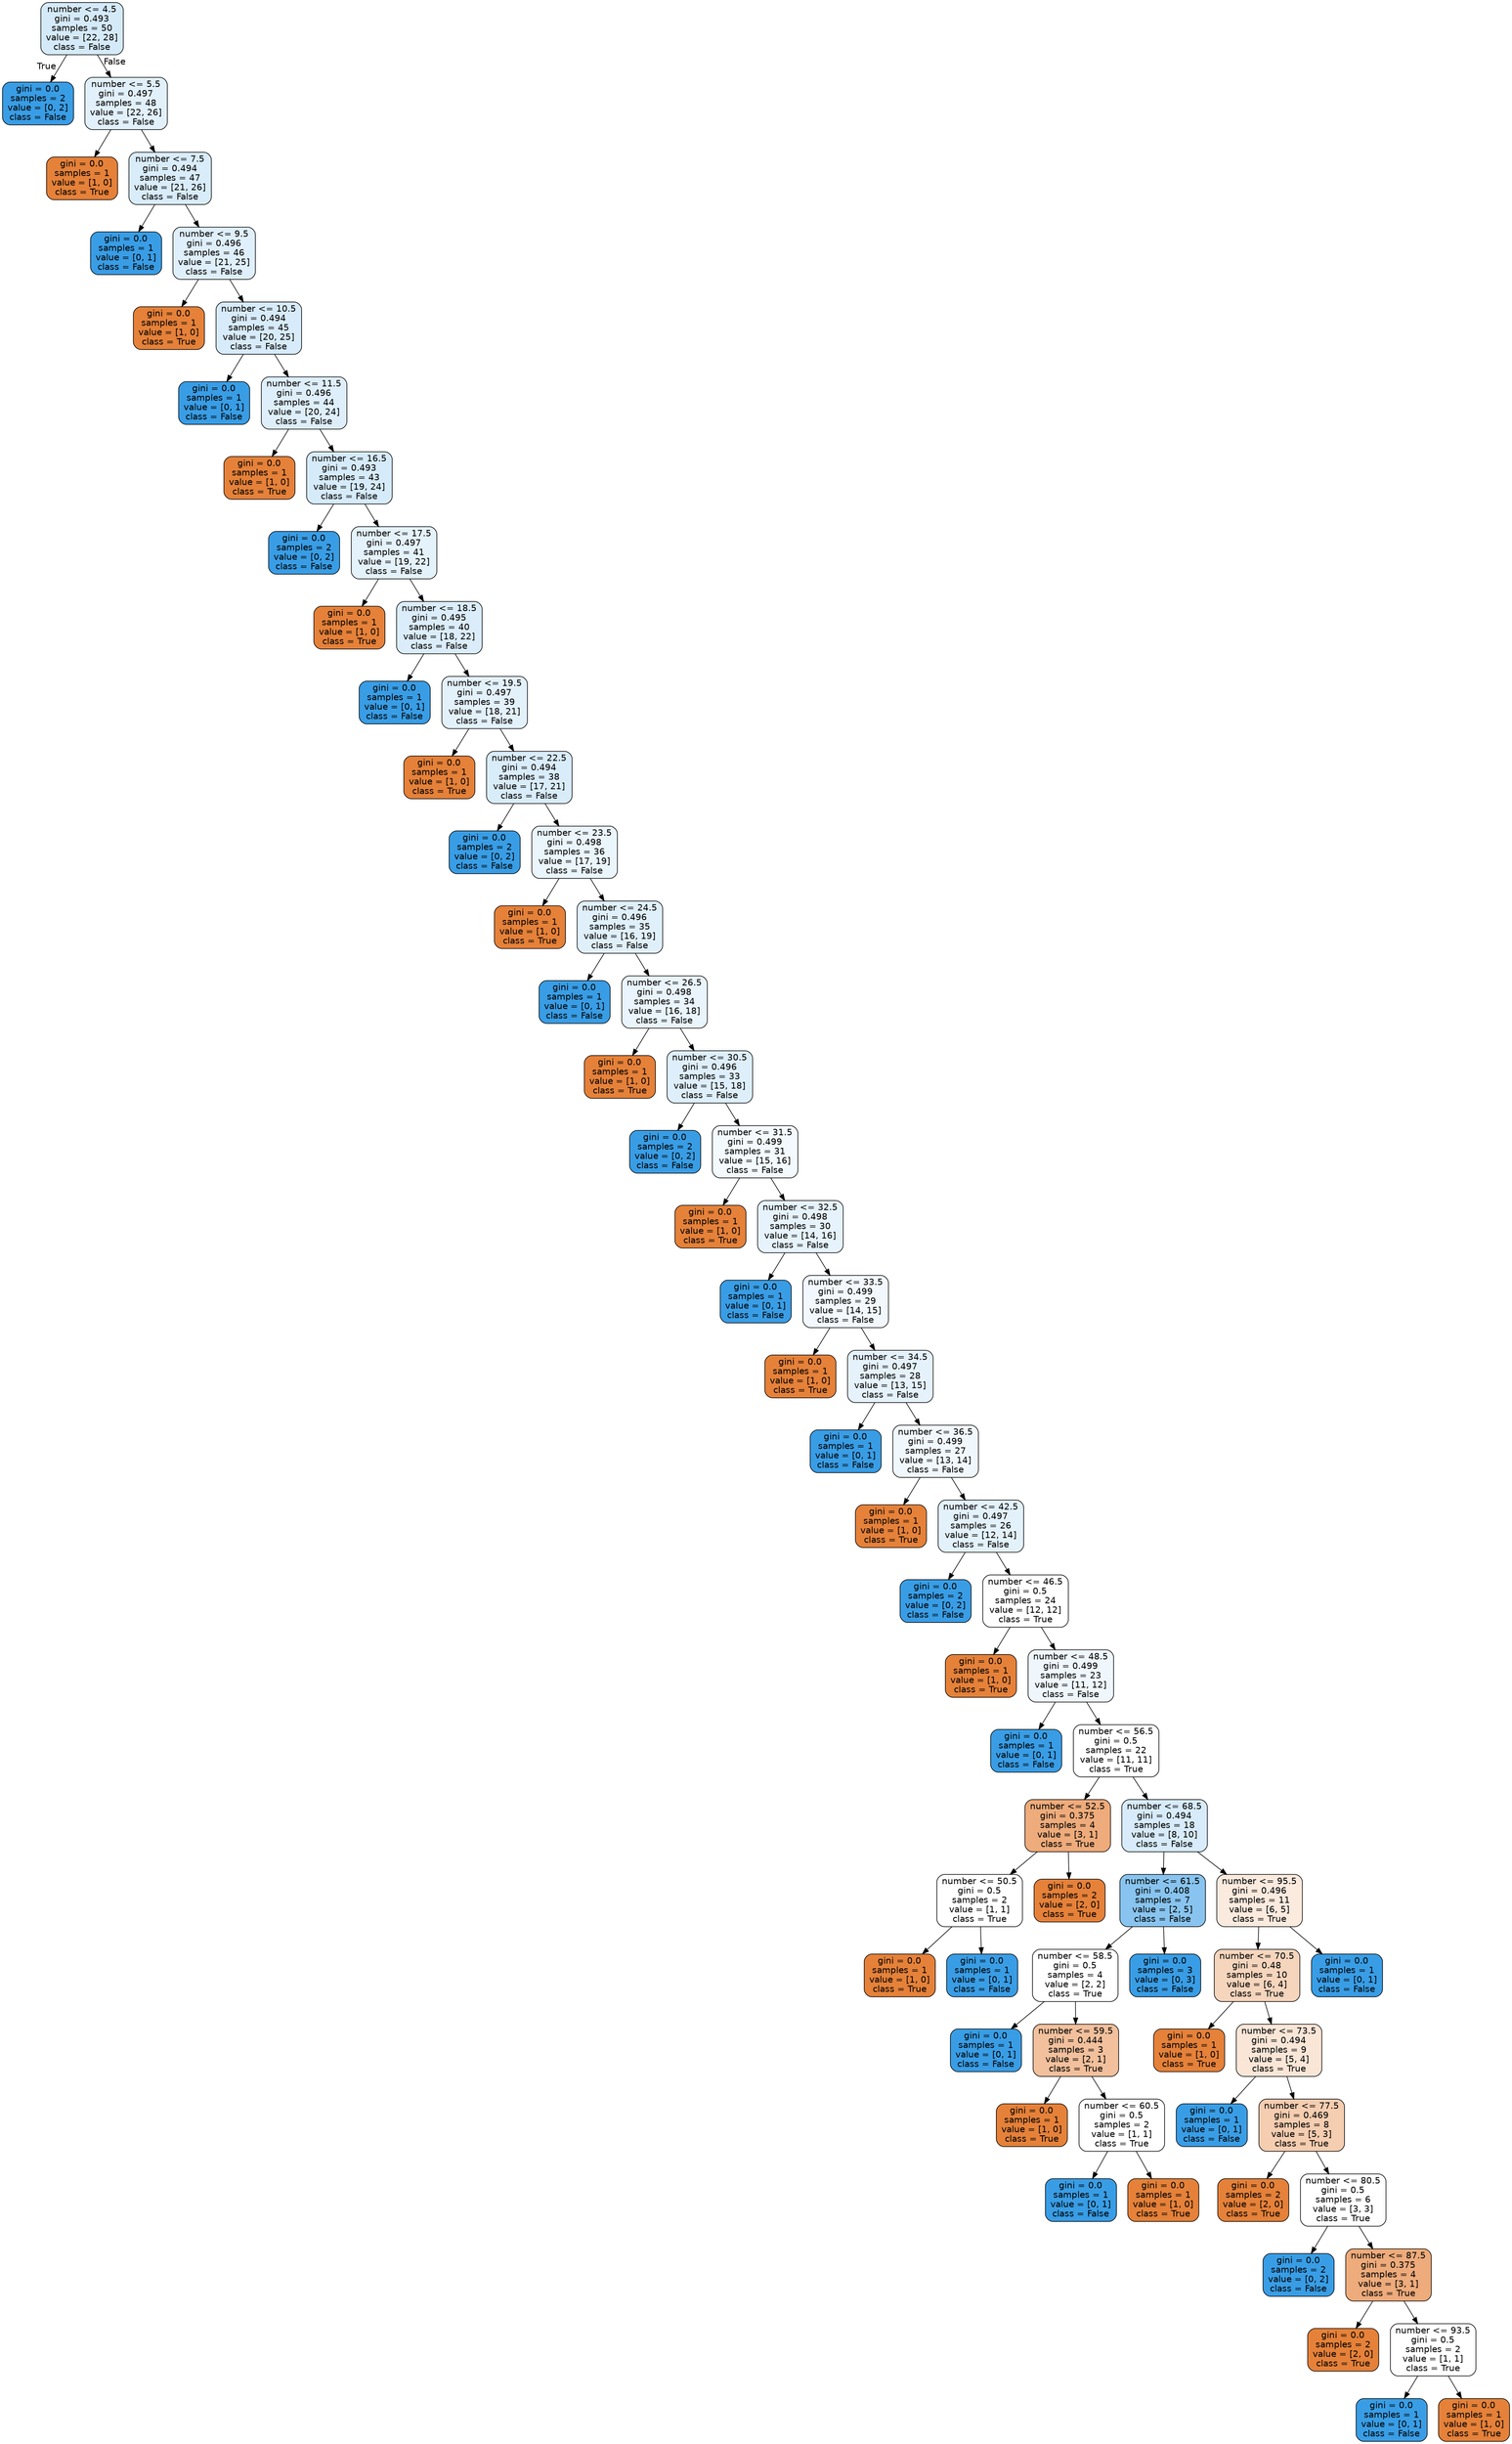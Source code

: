 digraph Tree {
node [shape=box, style="filled, rounded", color="black", fontname=helvetica] ;
edge [fontname=helvetica] ;
0 [label="number <= 4.5\ngini = 0.493\nsamples = 50\nvalue = [22, 28]\nclass = False", fillcolor="#d5eaf9"] ;
1 [label="gini = 0.0\nsamples = 2\nvalue = [0, 2]\nclass = False", fillcolor="#399de5"] ;
0 -> 1 [labeldistance=2.5, labelangle=45, headlabel="True"] ;
2 [label="number <= 5.5\ngini = 0.497\nsamples = 48\nvalue = [22, 26]\nclass = False", fillcolor="#e1f0fb"] ;
0 -> 2 [labeldistance=2.5, labelangle=-45, headlabel="False"] ;
3 [label="gini = 0.0\nsamples = 1\nvalue = [1, 0]\nclass = True", fillcolor="#e58139"] ;
2 -> 3 ;
4 [label="number <= 7.5\ngini = 0.494\nsamples = 47\nvalue = [21, 26]\nclass = False", fillcolor="#d9ecfa"] ;
2 -> 4 ;
5 [label="gini = 0.0\nsamples = 1\nvalue = [0, 1]\nclass = False", fillcolor="#399de5"] ;
4 -> 5 ;
6 [label="number <= 9.5\ngini = 0.496\nsamples = 46\nvalue = [21, 25]\nclass = False", fillcolor="#dfeffb"] ;
4 -> 6 ;
7 [label="gini = 0.0\nsamples = 1\nvalue = [1, 0]\nclass = True", fillcolor="#e58139"] ;
6 -> 7 ;
8 [label="number <= 10.5\ngini = 0.494\nsamples = 45\nvalue = [20, 25]\nclass = False", fillcolor="#d7ebfa"] ;
6 -> 8 ;
9 [label="gini = 0.0\nsamples = 1\nvalue = [0, 1]\nclass = False", fillcolor="#399de5"] ;
8 -> 9 ;
10 [label="number <= 11.5\ngini = 0.496\nsamples = 44\nvalue = [20, 24]\nclass = False", fillcolor="#deeffb"] ;
8 -> 10 ;
11 [label="gini = 0.0\nsamples = 1\nvalue = [1, 0]\nclass = True", fillcolor="#e58139"] ;
10 -> 11 ;
12 [label="number <= 16.5\ngini = 0.493\nsamples = 43\nvalue = [19, 24]\nclass = False", fillcolor="#d6ebfa"] ;
10 -> 12 ;
13 [label="gini = 0.0\nsamples = 2\nvalue = [0, 2]\nclass = False", fillcolor="#399de5"] ;
12 -> 13 ;
14 [label="number <= 17.5\ngini = 0.497\nsamples = 41\nvalue = [19, 22]\nclass = False", fillcolor="#e4f2fb"] ;
12 -> 14 ;
15 [label="gini = 0.0\nsamples = 1\nvalue = [1, 0]\nclass = True", fillcolor="#e58139"] ;
14 -> 15 ;
16 [label="number <= 18.5\ngini = 0.495\nsamples = 40\nvalue = [18, 22]\nclass = False", fillcolor="#dbedfa"] ;
14 -> 16 ;
17 [label="gini = 0.0\nsamples = 1\nvalue = [0, 1]\nclass = False", fillcolor="#399de5"] ;
16 -> 17 ;
18 [label="number <= 19.5\ngini = 0.497\nsamples = 39\nvalue = [18, 21]\nclass = False", fillcolor="#e3f1fb"] ;
16 -> 18 ;
19 [label="gini = 0.0\nsamples = 1\nvalue = [1, 0]\nclass = True", fillcolor="#e58139"] ;
18 -> 19 ;
20 [label="number <= 22.5\ngini = 0.494\nsamples = 38\nvalue = [17, 21]\nclass = False", fillcolor="#d9ecfa"] ;
18 -> 20 ;
21 [label="gini = 0.0\nsamples = 2\nvalue = [0, 2]\nclass = False", fillcolor="#399de5"] ;
20 -> 21 ;
22 [label="number <= 23.5\ngini = 0.498\nsamples = 36\nvalue = [17, 19]\nclass = False", fillcolor="#eaf5fc"] ;
20 -> 22 ;
23 [label="gini = 0.0\nsamples = 1\nvalue = [1, 0]\nclass = True", fillcolor="#e58139"] ;
22 -> 23 ;
24 [label="number <= 24.5\ngini = 0.496\nsamples = 35\nvalue = [16, 19]\nclass = False", fillcolor="#e0f0fb"] ;
22 -> 24 ;
25 [label="gini = 0.0\nsamples = 1\nvalue = [0, 1]\nclass = False", fillcolor="#399de5"] ;
24 -> 25 ;
26 [label="number <= 26.5\ngini = 0.498\nsamples = 34\nvalue = [16, 18]\nclass = False", fillcolor="#e9f4fc"] ;
24 -> 26 ;
27 [label="gini = 0.0\nsamples = 1\nvalue = [1, 0]\nclass = True", fillcolor="#e58139"] ;
26 -> 27 ;
28 [label="number <= 30.5\ngini = 0.496\nsamples = 33\nvalue = [15, 18]\nclass = False", fillcolor="#deeffb"] ;
26 -> 28 ;
29 [label="gini = 0.0\nsamples = 2\nvalue = [0, 2]\nclass = False", fillcolor="#399de5"] ;
28 -> 29 ;
30 [label="number <= 31.5\ngini = 0.499\nsamples = 31\nvalue = [15, 16]\nclass = False", fillcolor="#f3f9fd"] ;
28 -> 30 ;
31 [label="gini = 0.0\nsamples = 1\nvalue = [1, 0]\nclass = True", fillcolor="#e58139"] ;
30 -> 31 ;
32 [label="number <= 32.5\ngini = 0.498\nsamples = 30\nvalue = [14, 16]\nclass = False", fillcolor="#e6f3fc"] ;
30 -> 32 ;
33 [label="gini = 0.0\nsamples = 1\nvalue = [0, 1]\nclass = False", fillcolor="#399de5"] ;
32 -> 33 ;
34 [label="number <= 33.5\ngini = 0.499\nsamples = 29\nvalue = [14, 15]\nclass = False", fillcolor="#f2f8fd"] ;
32 -> 34 ;
35 [label="gini = 0.0\nsamples = 1\nvalue = [1, 0]\nclass = True", fillcolor="#e58139"] ;
34 -> 35 ;
36 [label="number <= 34.5\ngini = 0.497\nsamples = 28\nvalue = [13, 15]\nclass = False", fillcolor="#e5f2fc"] ;
34 -> 36 ;
37 [label="gini = 0.0\nsamples = 1\nvalue = [0, 1]\nclass = False", fillcolor="#399de5"] ;
36 -> 37 ;
38 [label="number <= 36.5\ngini = 0.499\nsamples = 27\nvalue = [13, 14]\nclass = False", fillcolor="#f1f8fd"] ;
36 -> 38 ;
39 [label="gini = 0.0\nsamples = 1\nvalue = [1, 0]\nclass = True", fillcolor="#e58139"] ;
38 -> 39 ;
40 [label="number <= 42.5\ngini = 0.497\nsamples = 26\nvalue = [12, 14]\nclass = False", fillcolor="#e3f1fb"] ;
38 -> 40 ;
41 [label="gini = 0.0\nsamples = 2\nvalue = [0, 2]\nclass = False", fillcolor="#399de5"] ;
40 -> 41 ;
42 [label="number <= 46.5\ngini = 0.5\nsamples = 24\nvalue = [12, 12]\nclass = True", fillcolor="#ffffff"] ;
40 -> 42 ;
43 [label="gini = 0.0\nsamples = 1\nvalue = [1, 0]\nclass = True", fillcolor="#e58139"] ;
42 -> 43 ;
44 [label="number <= 48.5\ngini = 0.499\nsamples = 23\nvalue = [11, 12]\nclass = False", fillcolor="#eff7fd"] ;
42 -> 44 ;
45 [label="gini = 0.0\nsamples = 1\nvalue = [0, 1]\nclass = False", fillcolor="#399de5"] ;
44 -> 45 ;
46 [label="number <= 56.5\ngini = 0.5\nsamples = 22\nvalue = [11, 11]\nclass = True", fillcolor="#ffffff"] ;
44 -> 46 ;
47 [label="number <= 52.5\ngini = 0.375\nsamples = 4\nvalue = [3, 1]\nclass = True", fillcolor="#eeab7b"] ;
46 -> 47 ;
48 [label="number <= 50.5\ngini = 0.5\nsamples = 2\nvalue = [1, 1]\nclass = True", fillcolor="#ffffff"] ;
47 -> 48 ;
49 [label="gini = 0.0\nsamples = 1\nvalue = [1, 0]\nclass = True", fillcolor="#e58139"] ;
48 -> 49 ;
50 [label="gini = 0.0\nsamples = 1\nvalue = [0, 1]\nclass = False", fillcolor="#399de5"] ;
48 -> 50 ;
51 [label="gini = 0.0\nsamples = 2\nvalue = [2, 0]\nclass = True", fillcolor="#e58139"] ;
47 -> 51 ;
52 [label="number <= 68.5\ngini = 0.494\nsamples = 18\nvalue = [8, 10]\nclass = False", fillcolor="#d7ebfa"] ;
46 -> 52 ;
53 [label="number <= 61.5\ngini = 0.408\nsamples = 7\nvalue = [2, 5]\nclass = False", fillcolor="#88c4ef"] ;
52 -> 53 ;
54 [label="number <= 58.5\ngini = 0.5\nsamples = 4\nvalue = [2, 2]\nclass = True", fillcolor="#ffffff"] ;
53 -> 54 ;
55 [label="gini = 0.0\nsamples = 1\nvalue = [0, 1]\nclass = False", fillcolor="#399de5"] ;
54 -> 55 ;
56 [label="number <= 59.5\ngini = 0.444\nsamples = 3\nvalue = [2, 1]\nclass = True", fillcolor="#f2c09c"] ;
54 -> 56 ;
57 [label="gini = 0.0\nsamples = 1\nvalue = [1, 0]\nclass = True", fillcolor="#e58139"] ;
56 -> 57 ;
58 [label="number <= 60.5\ngini = 0.5\nsamples = 2\nvalue = [1, 1]\nclass = True", fillcolor="#ffffff"] ;
56 -> 58 ;
59 [label="gini = 0.0\nsamples = 1\nvalue = [0, 1]\nclass = False", fillcolor="#399de5"] ;
58 -> 59 ;
60 [label="gini = 0.0\nsamples = 1\nvalue = [1, 0]\nclass = True", fillcolor="#e58139"] ;
58 -> 60 ;
61 [label="gini = 0.0\nsamples = 3\nvalue = [0, 3]\nclass = False", fillcolor="#399de5"] ;
53 -> 61 ;
62 [label="number <= 95.5\ngini = 0.496\nsamples = 11\nvalue = [6, 5]\nclass = True", fillcolor="#fbeade"] ;
52 -> 62 ;
63 [label="number <= 70.5\ngini = 0.48\nsamples = 10\nvalue = [6, 4]\nclass = True", fillcolor="#f6d5bd"] ;
62 -> 63 ;
64 [label="gini = 0.0\nsamples = 1\nvalue = [1, 0]\nclass = True", fillcolor="#e58139"] ;
63 -> 64 ;
65 [label="number <= 73.5\ngini = 0.494\nsamples = 9\nvalue = [5, 4]\nclass = True", fillcolor="#fae6d7"] ;
63 -> 65 ;
66 [label="gini = 0.0\nsamples = 1\nvalue = [0, 1]\nclass = False", fillcolor="#399de5"] ;
65 -> 66 ;
67 [label="number <= 77.5\ngini = 0.469\nsamples = 8\nvalue = [5, 3]\nclass = True", fillcolor="#f5cdb0"] ;
65 -> 67 ;
68 [label="gini = 0.0\nsamples = 2\nvalue = [2, 0]\nclass = True", fillcolor="#e58139"] ;
67 -> 68 ;
69 [label="number <= 80.5\ngini = 0.5\nsamples = 6\nvalue = [3, 3]\nclass = True", fillcolor="#ffffff"] ;
67 -> 69 ;
70 [label="gini = 0.0\nsamples = 2\nvalue = [0, 2]\nclass = False", fillcolor="#399de5"] ;
69 -> 70 ;
71 [label="number <= 87.5\ngini = 0.375\nsamples = 4\nvalue = [3, 1]\nclass = True", fillcolor="#eeab7b"] ;
69 -> 71 ;
72 [label="gini = 0.0\nsamples = 2\nvalue = [2, 0]\nclass = True", fillcolor="#e58139"] ;
71 -> 72 ;
73 [label="number <= 93.5\ngini = 0.5\nsamples = 2\nvalue = [1, 1]\nclass = True", fillcolor="#ffffff"] ;
71 -> 73 ;
74 [label="gini = 0.0\nsamples = 1\nvalue = [0, 1]\nclass = False", fillcolor="#399de5"] ;
73 -> 74 ;
75 [label="gini = 0.0\nsamples = 1\nvalue = [1, 0]\nclass = True", fillcolor="#e58139"] ;
73 -> 75 ;
76 [label="gini = 0.0\nsamples = 1\nvalue = [0, 1]\nclass = False", fillcolor="#399de5"] ;
62 -> 76 ;
}